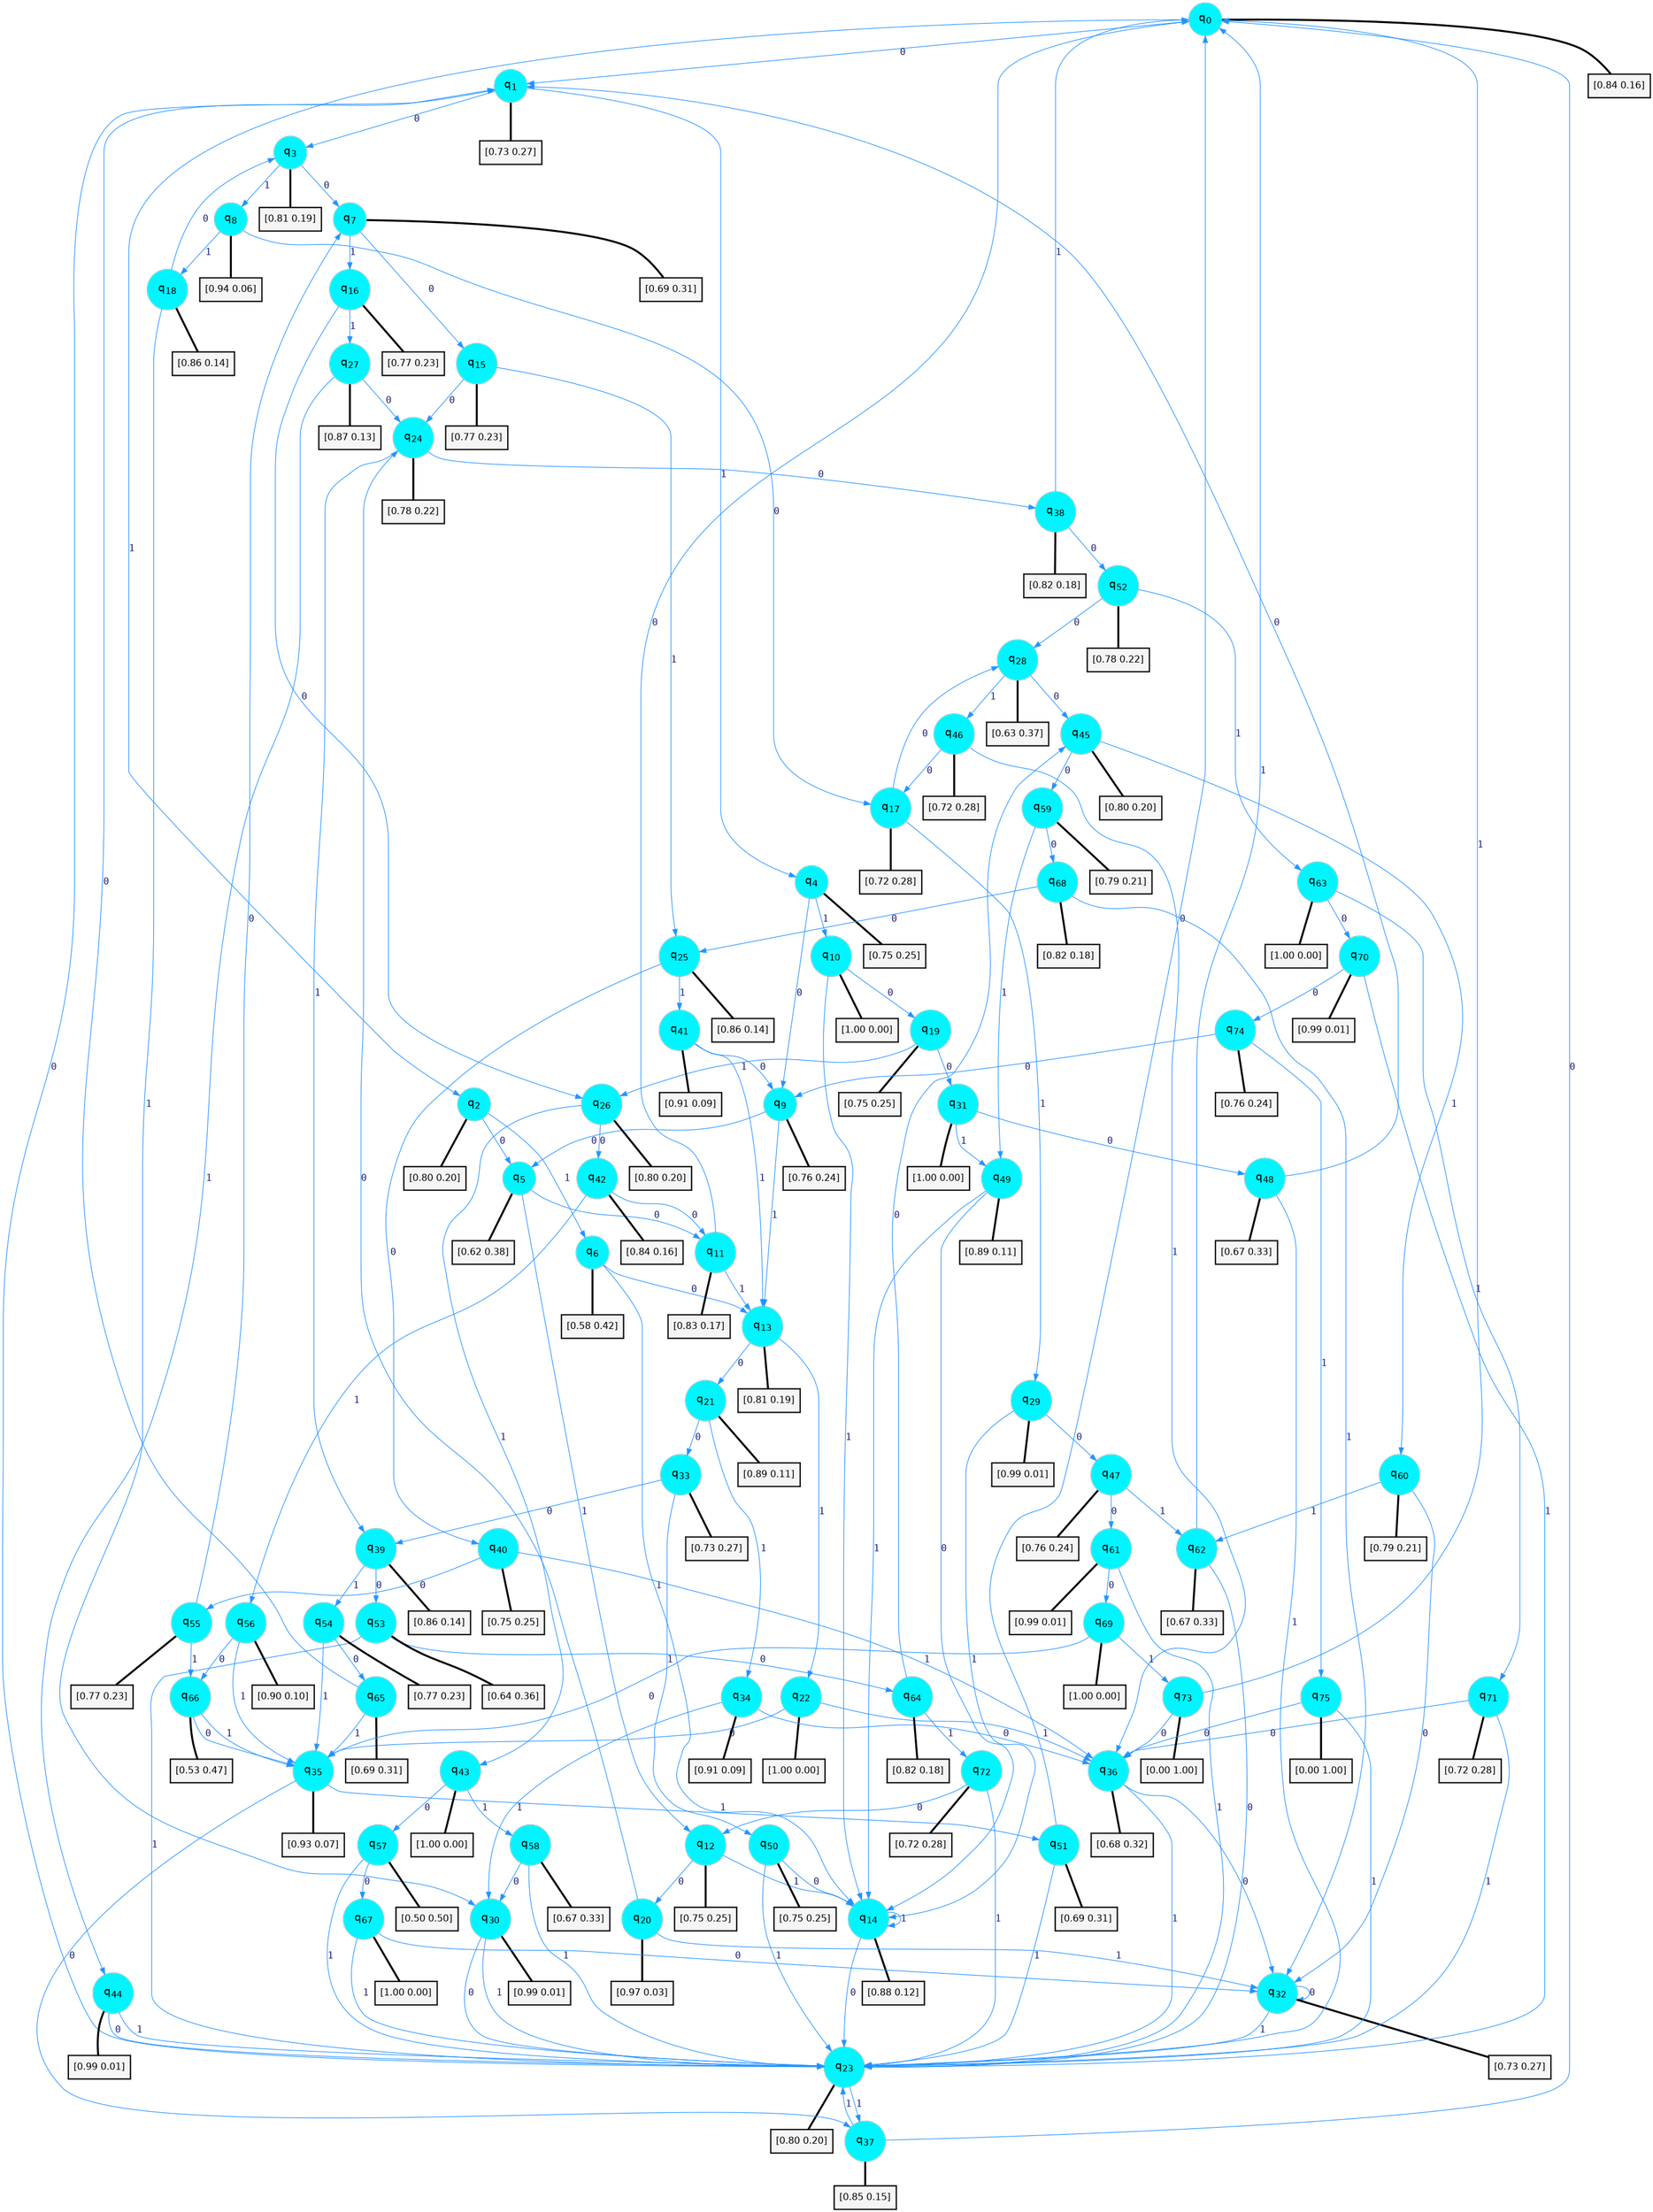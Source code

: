 digraph G {
graph [
bgcolor=transparent, dpi=300, rankdir=TD, size="40,25"];
node [
color=gray, fillcolor=turquoise1, fontcolor=black, fontname=Helvetica, fontsize=16, fontweight=bold, shape=circle, style=filled];
edge [
arrowsize=1, color=dodgerblue1, fontcolor=midnightblue, fontname=courier, fontweight=bold, penwidth=1, style=solid, weight=20];
0[label=<q<SUB>0</SUB>>];
1[label=<q<SUB>1</SUB>>];
2[label=<q<SUB>2</SUB>>];
3[label=<q<SUB>3</SUB>>];
4[label=<q<SUB>4</SUB>>];
5[label=<q<SUB>5</SUB>>];
6[label=<q<SUB>6</SUB>>];
7[label=<q<SUB>7</SUB>>];
8[label=<q<SUB>8</SUB>>];
9[label=<q<SUB>9</SUB>>];
10[label=<q<SUB>10</SUB>>];
11[label=<q<SUB>11</SUB>>];
12[label=<q<SUB>12</SUB>>];
13[label=<q<SUB>13</SUB>>];
14[label=<q<SUB>14</SUB>>];
15[label=<q<SUB>15</SUB>>];
16[label=<q<SUB>16</SUB>>];
17[label=<q<SUB>17</SUB>>];
18[label=<q<SUB>18</SUB>>];
19[label=<q<SUB>19</SUB>>];
20[label=<q<SUB>20</SUB>>];
21[label=<q<SUB>21</SUB>>];
22[label=<q<SUB>22</SUB>>];
23[label=<q<SUB>23</SUB>>];
24[label=<q<SUB>24</SUB>>];
25[label=<q<SUB>25</SUB>>];
26[label=<q<SUB>26</SUB>>];
27[label=<q<SUB>27</SUB>>];
28[label=<q<SUB>28</SUB>>];
29[label=<q<SUB>29</SUB>>];
30[label=<q<SUB>30</SUB>>];
31[label=<q<SUB>31</SUB>>];
32[label=<q<SUB>32</SUB>>];
33[label=<q<SUB>33</SUB>>];
34[label=<q<SUB>34</SUB>>];
35[label=<q<SUB>35</SUB>>];
36[label=<q<SUB>36</SUB>>];
37[label=<q<SUB>37</SUB>>];
38[label=<q<SUB>38</SUB>>];
39[label=<q<SUB>39</SUB>>];
40[label=<q<SUB>40</SUB>>];
41[label=<q<SUB>41</SUB>>];
42[label=<q<SUB>42</SUB>>];
43[label=<q<SUB>43</SUB>>];
44[label=<q<SUB>44</SUB>>];
45[label=<q<SUB>45</SUB>>];
46[label=<q<SUB>46</SUB>>];
47[label=<q<SUB>47</SUB>>];
48[label=<q<SUB>48</SUB>>];
49[label=<q<SUB>49</SUB>>];
50[label=<q<SUB>50</SUB>>];
51[label=<q<SUB>51</SUB>>];
52[label=<q<SUB>52</SUB>>];
53[label=<q<SUB>53</SUB>>];
54[label=<q<SUB>54</SUB>>];
55[label=<q<SUB>55</SUB>>];
56[label=<q<SUB>56</SUB>>];
57[label=<q<SUB>57</SUB>>];
58[label=<q<SUB>58</SUB>>];
59[label=<q<SUB>59</SUB>>];
60[label=<q<SUB>60</SUB>>];
61[label=<q<SUB>61</SUB>>];
62[label=<q<SUB>62</SUB>>];
63[label=<q<SUB>63</SUB>>];
64[label=<q<SUB>64</SUB>>];
65[label=<q<SUB>65</SUB>>];
66[label=<q<SUB>66</SUB>>];
67[label=<q<SUB>67</SUB>>];
68[label=<q<SUB>68</SUB>>];
69[label=<q<SUB>69</SUB>>];
70[label=<q<SUB>70</SUB>>];
71[label=<q<SUB>71</SUB>>];
72[label=<q<SUB>72</SUB>>];
73[label=<q<SUB>73</SUB>>];
74[label=<q<SUB>74</SUB>>];
75[label=<q<SUB>75</SUB>>];
76[label="[0.84 0.16]", shape=box,fontcolor=black, fontname=Helvetica, fontsize=14, penwidth=2, fillcolor=whitesmoke,color=black];
77[label="[0.73 0.27]", shape=box,fontcolor=black, fontname=Helvetica, fontsize=14, penwidth=2, fillcolor=whitesmoke,color=black];
78[label="[0.80 0.20]", shape=box,fontcolor=black, fontname=Helvetica, fontsize=14, penwidth=2, fillcolor=whitesmoke,color=black];
79[label="[0.81 0.19]", shape=box,fontcolor=black, fontname=Helvetica, fontsize=14, penwidth=2, fillcolor=whitesmoke,color=black];
80[label="[0.75 0.25]", shape=box,fontcolor=black, fontname=Helvetica, fontsize=14, penwidth=2, fillcolor=whitesmoke,color=black];
81[label="[0.62 0.38]", shape=box,fontcolor=black, fontname=Helvetica, fontsize=14, penwidth=2, fillcolor=whitesmoke,color=black];
82[label="[0.58 0.42]", shape=box,fontcolor=black, fontname=Helvetica, fontsize=14, penwidth=2, fillcolor=whitesmoke,color=black];
83[label="[0.69 0.31]", shape=box,fontcolor=black, fontname=Helvetica, fontsize=14, penwidth=2, fillcolor=whitesmoke,color=black];
84[label="[0.94 0.06]", shape=box,fontcolor=black, fontname=Helvetica, fontsize=14, penwidth=2, fillcolor=whitesmoke,color=black];
85[label="[0.76 0.24]", shape=box,fontcolor=black, fontname=Helvetica, fontsize=14, penwidth=2, fillcolor=whitesmoke,color=black];
86[label="[1.00 0.00]", shape=box,fontcolor=black, fontname=Helvetica, fontsize=14, penwidth=2, fillcolor=whitesmoke,color=black];
87[label="[0.83 0.17]", shape=box,fontcolor=black, fontname=Helvetica, fontsize=14, penwidth=2, fillcolor=whitesmoke,color=black];
88[label="[0.75 0.25]", shape=box,fontcolor=black, fontname=Helvetica, fontsize=14, penwidth=2, fillcolor=whitesmoke,color=black];
89[label="[0.81 0.19]", shape=box,fontcolor=black, fontname=Helvetica, fontsize=14, penwidth=2, fillcolor=whitesmoke,color=black];
90[label="[0.88 0.12]", shape=box,fontcolor=black, fontname=Helvetica, fontsize=14, penwidth=2, fillcolor=whitesmoke,color=black];
91[label="[0.77 0.23]", shape=box,fontcolor=black, fontname=Helvetica, fontsize=14, penwidth=2, fillcolor=whitesmoke,color=black];
92[label="[0.77 0.23]", shape=box,fontcolor=black, fontname=Helvetica, fontsize=14, penwidth=2, fillcolor=whitesmoke,color=black];
93[label="[0.72 0.28]", shape=box,fontcolor=black, fontname=Helvetica, fontsize=14, penwidth=2, fillcolor=whitesmoke,color=black];
94[label="[0.86 0.14]", shape=box,fontcolor=black, fontname=Helvetica, fontsize=14, penwidth=2, fillcolor=whitesmoke,color=black];
95[label="[0.75 0.25]", shape=box,fontcolor=black, fontname=Helvetica, fontsize=14, penwidth=2, fillcolor=whitesmoke,color=black];
96[label="[0.97 0.03]", shape=box,fontcolor=black, fontname=Helvetica, fontsize=14, penwidth=2, fillcolor=whitesmoke,color=black];
97[label="[0.89 0.11]", shape=box,fontcolor=black, fontname=Helvetica, fontsize=14, penwidth=2, fillcolor=whitesmoke,color=black];
98[label="[1.00 0.00]", shape=box,fontcolor=black, fontname=Helvetica, fontsize=14, penwidth=2, fillcolor=whitesmoke,color=black];
99[label="[0.80 0.20]", shape=box,fontcolor=black, fontname=Helvetica, fontsize=14, penwidth=2, fillcolor=whitesmoke,color=black];
100[label="[0.78 0.22]", shape=box,fontcolor=black, fontname=Helvetica, fontsize=14, penwidth=2, fillcolor=whitesmoke,color=black];
101[label="[0.86 0.14]", shape=box,fontcolor=black, fontname=Helvetica, fontsize=14, penwidth=2, fillcolor=whitesmoke,color=black];
102[label="[0.80 0.20]", shape=box,fontcolor=black, fontname=Helvetica, fontsize=14, penwidth=2, fillcolor=whitesmoke,color=black];
103[label="[0.87 0.13]", shape=box,fontcolor=black, fontname=Helvetica, fontsize=14, penwidth=2, fillcolor=whitesmoke,color=black];
104[label="[0.63 0.37]", shape=box,fontcolor=black, fontname=Helvetica, fontsize=14, penwidth=2, fillcolor=whitesmoke,color=black];
105[label="[0.99 0.01]", shape=box,fontcolor=black, fontname=Helvetica, fontsize=14, penwidth=2, fillcolor=whitesmoke,color=black];
106[label="[0.99 0.01]", shape=box,fontcolor=black, fontname=Helvetica, fontsize=14, penwidth=2, fillcolor=whitesmoke,color=black];
107[label="[1.00 0.00]", shape=box,fontcolor=black, fontname=Helvetica, fontsize=14, penwidth=2, fillcolor=whitesmoke,color=black];
108[label="[0.73 0.27]", shape=box,fontcolor=black, fontname=Helvetica, fontsize=14, penwidth=2, fillcolor=whitesmoke,color=black];
109[label="[0.73 0.27]", shape=box,fontcolor=black, fontname=Helvetica, fontsize=14, penwidth=2, fillcolor=whitesmoke,color=black];
110[label="[0.91 0.09]", shape=box,fontcolor=black, fontname=Helvetica, fontsize=14, penwidth=2, fillcolor=whitesmoke,color=black];
111[label="[0.93 0.07]", shape=box,fontcolor=black, fontname=Helvetica, fontsize=14, penwidth=2, fillcolor=whitesmoke,color=black];
112[label="[0.68 0.32]", shape=box,fontcolor=black, fontname=Helvetica, fontsize=14, penwidth=2, fillcolor=whitesmoke,color=black];
113[label="[0.85 0.15]", shape=box,fontcolor=black, fontname=Helvetica, fontsize=14, penwidth=2, fillcolor=whitesmoke,color=black];
114[label="[0.82 0.18]", shape=box,fontcolor=black, fontname=Helvetica, fontsize=14, penwidth=2, fillcolor=whitesmoke,color=black];
115[label="[0.86 0.14]", shape=box,fontcolor=black, fontname=Helvetica, fontsize=14, penwidth=2, fillcolor=whitesmoke,color=black];
116[label="[0.75 0.25]", shape=box,fontcolor=black, fontname=Helvetica, fontsize=14, penwidth=2, fillcolor=whitesmoke,color=black];
117[label="[0.91 0.09]", shape=box,fontcolor=black, fontname=Helvetica, fontsize=14, penwidth=2, fillcolor=whitesmoke,color=black];
118[label="[0.84 0.16]", shape=box,fontcolor=black, fontname=Helvetica, fontsize=14, penwidth=2, fillcolor=whitesmoke,color=black];
119[label="[1.00 0.00]", shape=box,fontcolor=black, fontname=Helvetica, fontsize=14, penwidth=2, fillcolor=whitesmoke,color=black];
120[label="[0.99 0.01]", shape=box,fontcolor=black, fontname=Helvetica, fontsize=14, penwidth=2, fillcolor=whitesmoke,color=black];
121[label="[0.80 0.20]", shape=box,fontcolor=black, fontname=Helvetica, fontsize=14, penwidth=2, fillcolor=whitesmoke,color=black];
122[label="[0.72 0.28]", shape=box,fontcolor=black, fontname=Helvetica, fontsize=14, penwidth=2, fillcolor=whitesmoke,color=black];
123[label="[0.76 0.24]", shape=box,fontcolor=black, fontname=Helvetica, fontsize=14, penwidth=2, fillcolor=whitesmoke,color=black];
124[label="[0.67 0.33]", shape=box,fontcolor=black, fontname=Helvetica, fontsize=14, penwidth=2, fillcolor=whitesmoke,color=black];
125[label="[0.89 0.11]", shape=box,fontcolor=black, fontname=Helvetica, fontsize=14, penwidth=2, fillcolor=whitesmoke,color=black];
126[label="[0.75 0.25]", shape=box,fontcolor=black, fontname=Helvetica, fontsize=14, penwidth=2, fillcolor=whitesmoke,color=black];
127[label="[0.69 0.31]", shape=box,fontcolor=black, fontname=Helvetica, fontsize=14, penwidth=2, fillcolor=whitesmoke,color=black];
128[label="[0.78 0.22]", shape=box,fontcolor=black, fontname=Helvetica, fontsize=14, penwidth=2, fillcolor=whitesmoke,color=black];
129[label="[0.64 0.36]", shape=box,fontcolor=black, fontname=Helvetica, fontsize=14, penwidth=2, fillcolor=whitesmoke,color=black];
130[label="[0.77 0.23]", shape=box,fontcolor=black, fontname=Helvetica, fontsize=14, penwidth=2, fillcolor=whitesmoke,color=black];
131[label="[0.77 0.23]", shape=box,fontcolor=black, fontname=Helvetica, fontsize=14, penwidth=2, fillcolor=whitesmoke,color=black];
132[label="[0.90 0.10]", shape=box,fontcolor=black, fontname=Helvetica, fontsize=14, penwidth=2, fillcolor=whitesmoke,color=black];
133[label="[0.50 0.50]", shape=box,fontcolor=black, fontname=Helvetica, fontsize=14, penwidth=2, fillcolor=whitesmoke,color=black];
134[label="[0.67 0.33]", shape=box,fontcolor=black, fontname=Helvetica, fontsize=14, penwidth=2, fillcolor=whitesmoke,color=black];
135[label="[0.79 0.21]", shape=box,fontcolor=black, fontname=Helvetica, fontsize=14, penwidth=2, fillcolor=whitesmoke,color=black];
136[label="[0.79 0.21]", shape=box,fontcolor=black, fontname=Helvetica, fontsize=14, penwidth=2, fillcolor=whitesmoke,color=black];
137[label="[0.99 0.01]", shape=box,fontcolor=black, fontname=Helvetica, fontsize=14, penwidth=2, fillcolor=whitesmoke,color=black];
138[label="[0.67 0.33]", shape=box,fontcolor=black, fontname=Helvetica, fontsize=14, penwidth=2, fillcolor=whitesmoke,color=black];
139[label="[1.00 0.00]", shape=box,fontcolor=black, fontname=Helvetica, fontsize=14, penwidth=2, fillcolor=whitesmoke,color=black];
140[label="[0.82 0.18]", shape=box,fontcolor=black, fontname=Helvetica, fontsize=14, penwidth=2, fillcolor=whitesmoke,color=black];
141[label="[0.69 0.31]", shape=box,fontcolor=black, fontname=Helvetica, fontsize=14, penwidth=2, fillcolor=whitesmoke,color=black];
142[label="[0.53 0.47]", shape=box,fontcolor=black, fontname=Helvetica, fontsize=14, penwidth=2, fillcolor=whitesmoke,color=black];
143[label="[1.00 0.00]", shape=box,fontcolor=black, fontname=Helvetica, fontsize=14, penwidth=2, fillcolor=whitesmoke,color=black];
144[label="[0.82 0.18]", shape=box,fontcolor=black, fontname=Helvetica, fontsize=14, penwidth=2, fillcolor=whitesmoke,color=black];
145[label="[1.00 0.00]", shape=box,fontcolor=black, fontname=Helvetica, fontsize=14, penwidth=2, fillcolor=whitesmoke,color=black];
146[label="[0.99 0.01]", shape=box,fontcolor=black, fontname=Helvetica, fontsize=14, penwidth=2, fillcolor=whitesmoke,color=black];
147[label="[0.72 0.28]", shape=box,fontcolor=black, fontname=Helvetica, fontsize=14, penwidth=2, fillcolor=whitesmoke,color=black];
148[label="[0.72 0.28]", shape=box,fontcolor=black, fontname=Helvetica, fontsize=14, penwidth=2, fillcolor=whitesmoke,color=black];
149[label="[0.00 1.00]", shape=box,fontcolor=black, fontname=Helvetica, fontsize=14, penwidth=2, fillcolor=whitesmoke,color=black];
150[label="[0.76 0.24]", shape=box,fontcolor=black, fontname=Helvetica, fontsize=14, penwidth=2, fillcolor=whitesmoke,color=black];
151[label="[0.00 1.00]", shape=box,fontcolor=black, fontname=Helvetica, fontsize=14, penwidth=2, fillcolor=whitesmoke,color=black];
0->1 [label=0];
0->2 [label=1];
0->76 [arrowhead=none, penwidth=3,color=black];
1->3 [label=0];
1->4 [label=1];
1->77 [arrowhead=none, penwidth=3,color=black];
2->5 [label=0];
2->6 [label=1];
2->78 [arrowhead=none, penwidth=3,color=black];
3->7 [label=0];
3->8 [label=1];
3->79 [arrowhead=none, penwidth=3,color=black];
4->9 [label=0];
4->10 [label=1];
4->80 [arrowhead=none, penwidth=3,color=black];
5->11 [label=0];
5->12 [label=1];
5->81 [arrowhead=none, penwidth=3,color=black];
6->13 [label=0];
6->14 [label=1];
6->82 [arrowhead=none, penwidth=3,color=black];
7->15 [label=0];
7->16 [label=1];
7->83 [arrowhead=none, penwidth=3,color=black];
8->17 [label=0];
8->18 [label=1];
8->84 [arrowhead=none, penwidth=3,color=black];
9->5 [label=0];
9->13 [label=1];
9->85 [arrowhead=none, penwidth=3,color=black];
10->19 [label=0];
10->14 [label=1];
10->86 [arrowhead=none, penwidth=3,color=black];
11->0 [label=0];
11->13 [label=1];
11->87 [arrowhead=none, penwidth=3,color=black];
12->20 [label=0];
12->14 [label=1];
12->88 [arrowhead=none, penwidth=3,color=black];
13->21 [label=0];
13->22 [label=1];
13->89 [arrowhead=none, penwidth=3,color=black];
14->23 [label=0];
14->14 [label=1];
14->90 [arrowhead=none, penwidth=3,color=black];
15->24 [label=0];
15->25 [label=1];
15->91 [arrowhead=none, penwidth=3,color=black];
16->26 [label=0];
16->27 [label=1];
16->92 [arrowhead=none, penwidth=3,color=black];
17->28 [label=0];
17->29 [label=1];
17->93 [arrowhead=none, penwidth=3,color=black];
18->3 [label=0];
18->30 [label=1];
18->94 [arrowhead=none, penwidth=3,color=black];
19->31 [label=0];
19->26 [label=1];
19->95 [arrowhead=none, penwidth=3,color=black];
20->24 [label=0];
20->32 [label=1];
20->96 [arrowhead=none, penwidth=3,color=black];
21->33 [label=0];
21->34 [label=1];
21->97 [arrowhead=none, penwidth=3,color=black];
22->35 [label=0];
22->36 [label=1];
22->98 [arrowhead=none, penwidth=3,color=black];
23->1 [label=0];
23->37 [label=1];
23->99 [arrowhead=none, penwidth=3,color=black];
24->38 [label=0];
24->39 [label=1];
24->100 [arrowhead=none, penwidth=3,color=black];
25->40 [label=0];
25->41 [label=1];
25->101 [arrowhead=none, penwidth=3,color=black];
26->42 [label=0];
26->43 [label=1];
26->102 [arrowhead=none, penwidth=3,color=black];
27->24 [label=0];
27->44 [label=1];
27->103 [arrowhead=none, penwidth=3,color=black];
28->45 [label=0];
28->46 [label=1];
28->104 [arrowhead=none, penwidth=3,color=black];
29->47 [label=0];
29->14 [label=1];
29->105 [arrowhead=none, penwidth=3,color=black];
30->23 [label=0];
30->23 [label=1];
30->106 [arrowhead=none, penwidth=3,color=black];
31->48 [label=0];
31->49 [label=1];
31->107 [arrowhead=none, penwidth=3,color=black];
32->32 [label=0];
32->23 [label=1];
32->108 [arrowhead=none, penwidth=3,color=black];
33->39 [label=0];
33->50 [label=1];
33->109 [arrowhead=none, penwidth=3,color=black];
34->36 [label=0];
34->30 [label=1];
34->110 [arrowhead=none, penwidth=3,color=black];
35->37 [label=0];
35->51 [label=1];
35->111 [arrowhead=none, penwidth=3,color=black];
36->32 [label=0];
36->23 [label=1];
36->112 [arrowhead=none, penwidth=3,color=black];
37->0 [label=0];
37->23 [label=1];
37->113 [arrowhead=none, penwidth=3,color=black];
38->52 [label=0];
38->0 [label=1];
38->114 [arrowhead=none, penwidth=3,color=black];
39->53 [label=0];
39->54 [label=1];
39->115 [arrowhead=none, penwidth=3,color=black];
40->55 [label=0];
40->36 [label=1];
40->116 [arrowhead=none, penwidth=3,color=black];
41->9 [label=0];
41->13 [label=1];
41->117 [arrowhead=none, penwidth=3,color=black];
42->11 [label=0];
42->56 [label=1];
42->118 [arrowhead=none, penwidth=3,color=black];
43->57 [label=0];
43->58 [label=1];
43->119 [arrowhead=none, penwidth=3,color=black];
44->23 [label=0];
44->23 [label=1];
44->120 [arrowhead=none, penwidth=3,color=black];
45->59 [label=0];
45->60 [label=1];
45->121 [arrowhead=none, penwidth=3,color=black];
46->17 [label=0];
46->36 [label=1];
46->122 [arrowhead=none, penwidth=3,color=black];
47->61 [label=0];
47->62 [label=1];
47->123 [arrowhead=none, penwidth=3,color=black];
48->1 [label=0];
48->23 [label=1];
48->124 [arrowhead=none, penwidth=3,color=black];
49->14 [label=0];
49->14 [label=1];
49->125 [arrowhead=none, penwidth=3,color=black];
50->14 [label=0];
50->23 [label=1];
50->126 [arrowhead=none, penwidth=3,color=black];
51->0 [label=0];
51->23 [label=1];
51->127 [arrowhead=none, penwidth=3,color=black];
52->28 [label=0];
52->63 [label=1];
52->128 [arrowhead=none, penwidth=3,color=black];
53->64 [label=0];
53->23 [label=1];
53->129 [arrowhead=none, penwidth=3,color=black];
54->65 [label=0];
54->35 [label=1];
54->130 [arrowhead=none, penwidth=3,color=black];
55->7 [label=0];
55->66 [label=1];
55->131 [arrowhead=none, penwidth=3,color=black];
56->66 [label=0];
56->35 [label=1];
56->132 [arrowhead=none, penwidth=3,color=black];
57->67 [label=0];
57->23 [label=1];
57->133 [arrowhead=none, penwidth=3,color=black];
58->30 [label=0];
58->23 [label=1];
58->134 [arrowhead=none, penwidth=3,color=black];
59->68 [label=0];
59->49 [label=1];
59->135 [arrowhead=none, penwidth=3,color=black];
60->32 [label=0];
60->62 [label=1];
60->136 [arrowhead=none, penwidth=3,color=black];
61->69 [label=0];
61->23 [label=1];
61->137 [arrowhead=none, penwidth=3,color=black];
62->23 [label=0];
62->0 [label=1];
62->138 [arrowhead=none, penwidth=3,color=black];
63->70 [label=0];
63->71 [label=1];
63->139 [arrowhead=none, penwidth=3,color=black];
64->45 [label=0];
64->72 [label=1];
64->140 [arrowhead=none, penwidth=3,color=black];
65->1 [label=0];
65->35 [label=1];
65->141 [arrowhead=none, penwidth=3,color=black];
66->35 [label=0];
66->35 [label=1];
66->142 [arrowhead=none, penwidth=3,color=black];
67->32 [label=0];
67->23 [label=1];
67->143 [arrowhead=none, penwidth=3,color=black];
68->25 [label=0];
68->32 [label=1];
68->144 [arrowhead=none, penwidth=3,color=black];
69->35 [label=0];
69->73 [label=1];
69->145 [arrowhead=none, penwidth=3,color=black];
70->74 [label=0];
70->23 [label=1];
70->146 [arrowhead=none, penwidth=3,color=black];
71->36 [label=0];
71->23 [label=1];
71->147 [arrowhead=none, penwidth=3,color=black];
72->12 [label=0];
72->23 [label=1];
72->148 [arrowhead=none, penwidth=3,color=black];
73->36 [label=0];
73->0 [label=1];
73->149 [arrowhead=none, penwidth=3,color=black];
74->9 [label=0];
74->75 [label=1];
74->150 [arrowhead=none, penwidth=3,color=black];
75->36 [label=0];
75->23 [label=1];
75->151 [arrowhead=none, penwidth=3,color=black];
}
